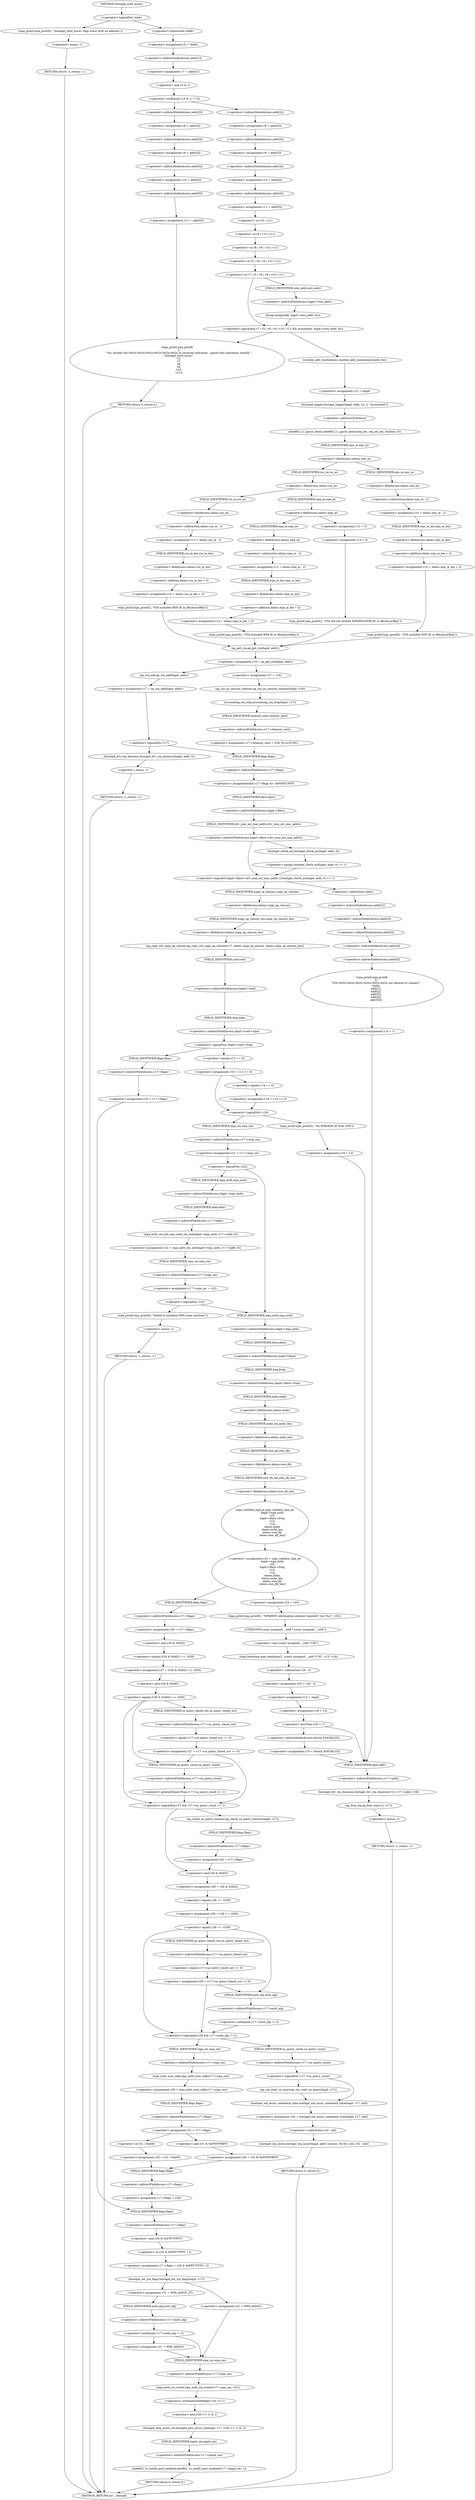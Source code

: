 digraph hostapd_notif_assoc {  
"1000165" [label = "(<operator>.logicalNot,!addr)" ]
"1000168" [label = "(wpa_printf,wpa_printf(2, \"hostapd_notif_assoc: Skip event with no address\"))" ]
"1000171" [label = "(RETURN,return -1;,return -1;)" ]
"1000172" [label = "(<operator>.minus,-1)" ]
"1000174" [label = "(<operator>.assignment,v5 = *addr)" ]
"1000176" [label = "(<operator>.indirection,*addr)" ]
"1000178" [label = "(<operator>.assignment,v7 = addr[1])" ]
"1000180" [label = "(<operator>.indirectIndexAccess,addr[1])" ]
"1000184" [label = "(<operator>.notEquals,(v5 & 1) != 0)" ]
"1000185" [label = "(<operator>.and,v5 & 1)" ]
"1000190" [label = "(<operator>.assignment,v8 = addr[2])" ]
"1000192" [label = "(<operator>.indirectIndexAccess,addr[2])" ]
"1000195" [label = "(<operator>.assignment,v9 = addr[3])" ]
"1000197" [label = "(<operator>.indirectIndexAccess,addr[3])" ]
"1000200" [label = "(<operator>.assignment,v10 = addr[4])" ]
"1000202" [label = "(<operator>.indirectIndexAccess,addr[4])" ]
"1000205" [label = "(<operator>.assignment,v11 = addr[5])" ]
"1000207" [label = "(<operator>.indirectIndexAccess,addr[5])" ]
"1000212" [label = "(<operator>.assignment,v8 = addr[2])" ]
"1000214" [label = "(<operator>.indirectIndexAccess,addr[2])" ]
"1000217" [label = "(<operator>.assignment,v9 = addr[3])" ]
"1000219" [label = "(<operator>.indirectIndexAccess,addr[3])" ]
"1000222" [label = "(<operator>.assignment,v10 = addr[4])" ]
"1000224" [label = "(<operator>.indirectIndexAccess,addr[4])" ]
"1000227" [label = "(<operator>.assignment,v11 = addr[5])" ]
"1000229" [label = "(<operator>.indirectIndexAccess,addr[5])" ]
"1000233" [label = "(<operator>.logicalAnd,v7 | v5 | v8 | v9 | v10 | v11 && bcmp(addr, hapd->own_addr, 6u))" ]
"1000234" [label = "(<operator>.or,v7 | v5 | v8 | v9 | v10 | v11)" ]
"1000236" [label = "(<operator>.or,v5 | v8 | v9 | v10 | v11)" ]
"1000238" [label = "(<operator>.or,v8 | v9 | v10 | v11)" ]
"1000240" [label = "(<operator>.or,v9 | v10 | v11)" ]
"1000242" [label = "(<operator>.or,v10 | v11)" ]
"1000245" [label = "(bcmp,bcmp(addr, hapd->own_addr, 6u))" ]
"1000247" [label = "(<operator>.indirectFieldAccess,hapd->own_addr)" ]
"1000249" [label = "(FIELD_IDENTIFIER,own_addr,own_addr)" ]
"1000252" [label = "(random_add_randomness,random_add_randomness(addr, 6u))" ]
"1000255" [label = "(<operator>.assignment,v12 = hapd)" ]
"1000258" [label = "(hostapd_logger,hostapd_logger(hapd, addr, 1u, 2, \"associated\"))" ]
"1000264" [label = "(ieee802_11_parse_elems,ieee802_11_parse_elems(req_ies, req_ies_len, &elems, 0))" ]
"1000267" [label = "(<operator>.addressOf,&elems)" ]
"1000271" [label = "(<operator>.fieldAccess,elems.wps_ie)" ]
"1000273" [label = "(FIELD_IDENTIFIER,wps_ie,wps_ie)" ]
"1000275" [label = "(<operator>.assignment,v13 = elems.wps_ie - 2)" ]
"1000277" [label = "(<operator>.subtraction,elems.wps_ie - 2)" ]
"1000278" [label = "(<operator>.fieldAccess,elems.wps_ie)" ]
"1000280" [label = "(FIELD_IDENTIFIER,wps_ie,wps_ie)" ]
"1000282" [label = "(<operator>.assignment,v14 = elems.wps_ie_len + 2)" ]
"1000284" [label = "(<operator>.addition,elems.wps_ie_len + 2)" ]
"1000285" [label = "(<operator>.fieldAccess,elems.wps_ie_len)" ]
"1000287" [label = "(FIELD_IDENTIFIER,wps_ie_len,wps_ie_len)" ]
"1000289" [label = "(wpa_printf,wpa_printf(2, \"STA included WPS IE in (Re)AssocReq\"))" ]
"1000294" [label = "(<operator>.fieldAccess,elems.rsn_ie)" ]
"1000296" [label = "(FIELD_IDENTIFIER,rsn_ie,rsn_ie)" ]
"1000298" [label = "(<operator>.assignment,v13 = elems.rsn_ie - 2)" ]
"1000300" [label = "(<operator>.subtraction,elems.rsn_ie - 2)" ]
"1000301" [label = "(<operator>.fieldAccess,elems.rsn_ie)" ]
"1000303" [label = "(FIELD_IDENTIFIER,rsn_ie,rsn_ie)" ]
"1000305" [label = "(<operator>.assignment,v14 = elems.rsn_ie_len + 2)" ]
"1000307" [label = "(<operator>.addition,elems.rsn_ie_len + 2)" ]
"1000308" [label = "(<operator>.fieldAccess,elems.rsn_ie_len)" ]
"1000310" [label = "(FIELD_IDENTIFIER,rsn_ie_len,rsn_ie_len)" ]
"1000312" [label = "(wpa_printf,wpa_printf(2, \"STA included RSN IE in (Re)AssocReq\"))" ]
"1000317" [label = "(<operator>.fieldAccess,elems.wpa_ie)" ]
"1000319" [label = "(FIELD_IDENTIFIER,wpa_ie,wpa_ie)" ]
"1000321" [label = "(<operator>.assignment,v13 = elems.wpa_ie - 2)" ]
"1000323" [label = "(<operator>.subtraction,elems.wpa_ie - 2)" ]
"1000324" [label = "(<operator>.fieldAccess,elems.wpa_ie)" ]
"1000326" [label = "(FIELD_IDENTIFIER,wpa_ie,wpa_ie)" ]
"1000328" [label = "(<operator>.assignment,v14 = elems.wpa_ie_len + 2)" ]
"1000330" [label = "(<operator>.addition,elems.wpa_ie_len + 2)" ]
"1000331" [label = "(<operator>.fieldAccess,elems.wpa_ie_len)" ]
"1000333" [label = "(FIELD_IDENTIFIER,wpa_ie_len,wpa_ie_len)" ]
"1000335" [label = "(wpa_printf,wpa_printf(2, \"STA included WPA IE in (Re)AssocReq\"))" ]
"1000340" [label = "(<operator>.assignment,v13 = 0)" ]
"1000343" [label = "(<operator>.assignment,v14 = 0)" ]
"1000346" [label = "(wpa_printf,wpa_printf(2, \"STA did not include WPS/RSN/WPA IE in (Re)AssocReq\"))" ]
"1000349" [label = "(<operator>.assignment,v16 = ap_get_sta(hapd, addr))" ]
"1000351" [label = "(ap_get_sta,ap_get_sta(hapd, addr))" ]
"1000357" [label = "(<operator>.assignment,v17 = v16)" ]
"1000360" [label = "(ap_sta_no_session_timeout,ap_sta_no_session_timeout(hapd, v16))" ]
"1000363" [label = "(accounting_sta_stop,accounting_sta_stop(hapd, v17))" ]
"1000366" [label = "(<operator>.assignment,v17->timeout_next = STA_NULLFUNC)" ]
"1000367" [label = "(<operator>.indirectFieldAccess,v17->timeout_next)" ]
"1000369" [label = "(FIELD_IDENTIFIER,timeout_next,timeout_next)" ]
"1000373" [label = "(<operator>.assignment,v17 = ap_sta_add(hapd, addr))" ]
"1000375" [label = "(ap_sta_add,ap_sta_add(hapd, addr))" ]
"1000379" [label = "(<operator>.logicalNot,!v17)" ]
"1000382" [label = "(hostapd_drv_sta_disassoc,hostapd_drv_sta_disassoc(hapd, addr, 5))" ]
"1000386" [label = "(RETURN,return -1;,return -1;)" ]
"1000387" [label = "(<operator>.minus,-1)" ]
"1000389" [label = "(<operators>.assignmentAnd,v17->flags &= 0xFFFECFFF)" ]
"1000390" [label = "(<operator>.indirectFieldAccess,v17->flags)" ]
"1000392" [label = "(FIELD_IDENTIFIER,flags,flags)" ]
"1000395" [label = "(<operator>.logicalOr,hapd->iface->drv_max_acl_mac_addrs || hostapd_check_acl(hapd, addr, 0) == 1)" ]
"1000396" [label = "(<operator>.indirectFieldAccess,hapd->iface->drv_max_acl_mac_addrs)" ]
"1000397" [label = "(<operator>.indirectFieldAccess,hapd->iface)" ]
"1000399" [label = "(FIELD_IDENTIFIER,iface,iface)" ]
"1000400" [label = "(FIELD_IDENTIFIER,drv_max_acl_mac_addrs,drv_max_acl_mac_addrs)" ]
"1000401" [label = "(<operator>.equals,hostapd_check_acl(hapd, addr, 0) == 1)" ]
"1000402" [label = "(hostapd_check_acl,hostapd_check_acl(hapd, addr, 0))" ]
"1000408" [label = "(ap_copy_sta_supp_op_classes,ap_copy_sta_supp_op_classes(v17, elems.supp_op_classes, elems.supp_op_classes_len))" ]
"1000410" [label = "(<operator>.fieldAccess,elems.supp_op_classes)" ]
"1000412" [label = "(FIELD_IDENTIFIER,supp_op_classes,supp_op_classes)" ]
"1000413" [label = "(<operator>.fieldAccess,elems.supp_op_classes_len)" ]
"1000415" [label = "(FIELD_IDENTIFIER,supp_op_classes_len,supp_op_classes_len)" ]
"1000417" [label = "(<operator>.logicalNot,!hapd->conf->wpa)" ]
"1000418" [label = "(<operator>.indirectFieldAccess,hapd->conf->wpa)" ]
"1000419" [label = "(<operator>.indirectFieldAccess,hapd->conf)" ]
"1000421" [label = "(FIELD_IDENTIFIER,conf,conf)" ]
"1000422" [label = "(FIELD_IDENTIFIER,wpa,wpa)" ]
"1000424" [label = "(<operator>.assignment,v20 = v17->flags)" ]
"1000426" [label = "(<operator>.indirectFieldAccess,v17->flags)" ]
"1000428" [label = "(FIELD_IDENTIFIER,flags,flags)" ]
"1000430" [label = "(<operator>.assignment,v18 = v13 == 0)" ]
"1000432" [label = "(<operator>.equals,v13 == 0)" ]
"1000437" [label = "(<operator>.assignment,v18 = v14 == 0)" ]
"1000439" [label = "(<operator>.equals,v14 == 0)" ]
"1000443" [label = "(<operator>.logicalNot,!v18)" ]
"1000446" [label = "(<operator>.assignment,v22 = v17->wpa_sm)" ]
"1000448" [label = "(<operator>.indirectFieldAccess,v17->wpa_sm)" ]
"1000450" [label = "(FIELD_IDENTIFIER,wpa_sm,wpa_sm)" ]
"1000452" [label = "(<operator>.logicalNot,!v22)" ]
"1000455" [label = "(<operator>.assignment,v22 = wpa_auth_sta_init(hapd->wpa_auth, v17->addr, 0))" ]
"1000457" [label = "(wpa_auth_sta_init,wpa_auth_sta_init(hapd->wpa_auth, v17->addr, 0))" ]
"1000458" [label = "(<operator>.indirectFieldAccess,hapd->wpa_auth)" ]
"1000460" [label = "(FIELD_IDENTIFIER,wpa_auth,wpa_auth)" ]
"1000461" [label = "(<operator>.indirectFieldAccess,v17->addr)" ]
"1000463" [label = "(FIELD_IDENTIFIER,addr,addr)" ]
"1000465" [label = "(<operator>.assignment,v17->wpa_sm = v22)" ]
"1000466" [label = "(<operator>.indirectFieldAccess,v17->wpa_sm)" ]
"1000468" [label = "(FIELD_IDENTIFIER,wpa_sm,wpa_sm)" ]
"1000471" [label = "(<operator>.logicalNot,!v22)" ]
"1000474" [label = "(wpa_printf,wpa_printf(5, \"Failed to initialize WPA state machine\"))" ]
"1000477" [label = "(RETURN,return -1;,return -1;)" ]
"1000478" [label = "(<operator>.minus,-1)" ]
"1000480" [label = "(<operator>.assignment,v23 = wpa_validate_wpa_ie(\n                  hapd->wpa_auth,\n                  v22,\n                  hapd->iface->freq,\n                  v13,\n                  v14,\n                  elems.mdie,\n                  elems.mdie_len,\n                  elems.owe_dh,\n                  elems.owe_dh_len))" ]
"1000482" [label = "(wpa_validate_wpa_ie,wpa_validate_wpa_ie(\n                  hapd->wpa_auth,\n                  v22,\n                  hapd->iface->freq,\n                  v13,\n                  v14,\n                  elems.mdie,\n                  elems.mdie_len,\n                  elems.owe_dh,\n                  elems.owe_dh_len))" ]
"1000483" [label = "(<operator>.indirectFieldAccess,hapd->wpa_auth)" ]
"1000485" [label = "(FIELD_IDENTIFIER,wpa_auth,wpa_auth)" ]
"1000487" [label = "(<operator>.indirectFieldAccess,hapd->iface->freq)" ]
"1000488" [label = "(<operator>.indirectFieldAccess,hapd->iface)" ]
"1000490" [label = "(FIELD_IDENTIFIER,iface,iface)" ]
"1000491" [label = "(FIELD_IDENTIFIER,freq,freq)" ]
"1000494" [label = "(<operator>.fieldAccess,elems.mdie)" ]
"1000496" [label = "(FIELD_IDENTIFIER,mdie,mdie)" ]
"1000497" [label = "(<operator>.fieldAccess,elems.mdie_len)" ]
"1000499" [label = "(FIELD_IDENTIFIER,mdie_len,mdie_len)" ]
"1000500" [label = "(<operator>.fieldAccess,elems.owe_dh)" ]
"1000502" [label = "(FIELD_IDENTIFIER,owe_dh,owe_dh)" ]
"1000503" [label = "(<operator>.fieldAccess,elems.owe_dh_len)" ]
"1000505" [label = "(FIELD_IDENTIFIER,owe_dh_len,owe_dh_len)" ]
"1000509" [label = "(<operator>.assignment,v24 = v23)" ]
"1000512" [label = "(wpa_printf,wpa_printf(2, \"WPA/RSN information element rejected? (res %u)\", v23))" ]
"1000516" [label = "(wpa_hexdump,wpa_hexdump(2, (const unsigned __int8 *)\"IE\", v13, v14))" ]
"1000518" [label = "(<operator>.cast,(const unsigned __int8 *)\"IE\")" ]
"1000519" [label = "(UNKNOWN,const unsigned __int8 *,const unsigned __int8 *)" ]
"1000523" [label = "(<operator>.assignment,v25 = v24 - 2)" ]
"1000525" [label = "(<operator>.subtraction,v24 - 2)" ]
"1000528" [label = "(<operator>.assignment,v12 = hapd)" ]
"1000531" [label = "(<operator>.assignment,v19 = 13)" ]
"1000535" [label = "(<operator>.lessThan,v25 < 7)" ]
"1000538" [label = "(<operator>.assignment,v19 = dword_934C8[v25])" ]
"1000540" [label = "(<operator>.indirectIndexAccess,dword_934C8[v25])" ]
"1000544" [label = "(<operator>.assignment,v26 = v17->flags)" ]
"1000546" [label = "(<operator>.indirectFieldAccess,v17->flags)" ]
"1000548" [label = "(FIELD_IDENTIFIER,flags,flags)" ]
"1000549" [label = "(<operator>.assignment,v27 = (v26 & 0x402) == 1026)" ]
"1000551" [label = "(<operator>.equals,(v26 & 0x402) == 1026)" ]
"1000552" [label = "(<operator>.and,v26 & 0x402)" ]
"1000557" [label = "(<operator>.equals,(v26 & 0x402) == 1026)" ]
"1000558" [label = "(<operator>.and,v26 & 0x402)" ]
"1000562" [label = "(<operator>.assignment,v27 = v17->sa_query_timed_out == 0)" ]
"1000564" [label = "(<operator>.equals,v17->sa_query_timed_out == 0)" ]
"1000565" [label = "(<operator>.indirectFieldAccess,v17->sa_query_timed_out)" ]
"1000567" [label = "(FIELD_IDENTIFIER,sa_query_timed_out,sa_query_timed_out)" ]
"1000570" [label = "(<operator>.logicalAnd,v27 && v17->sa_query_count >= 1)" ]
"1000572" [label = "(<operator>.greaterEqualsThan,v17->sa_query_count >= 1)" ]
"1000573" [label = "(<operator>.indirectFieldAccess,v17->sa_query_count)" ]
"1000575" [label = "(FIELD_IDENTIFIER,sa_query_count,sa_query_count)" ]
"1000578" [label = "(ap_check_sa_query_timeout,ap_check_sa_query_timeout(hapd, v17))" ]
"1000581" [label = "(<operator>.assignment,v26 = v17->flags)" ]
"1000583" [label = "(<operator>.indirectFieldAccess,v17->flags)" ]
"1000585" [label = "(FIELD_IDENTIFIER,flags,flags)" ]
"1000586" [label = "(<operator>.assignment,v28 = v26 & 0x402)" ]
"1000588" [label = "(<operator>.and,v26 & 0x402)" ]
"1000591" [label = "(<operator>.assignment,v29 = v28 == 1026)" ]
"1000593" [label = "(<operator>.equals,v28 == 1026)" ]
"1000597" [label = "(<operator>.equals,v28 == 1026)" ]
"1000600" [label = "(<operator>.assignment,v29 = v17->sa_query_timed_out == 0)" ]
"1000602" [label = "(<operator>.equals,v17->sa_query_timed_out == 0)" ]
"1000603" [label = "(<operator>.indirectFieldAccess,v17->sa_query_timed_out)" ]
"1000605" [label = "(FIELD_IDENTIFIER,sa_query_timed_out,sa_query_timed_out)" ]
"1000608" [label = "(<operator>.logicalAnd,v29 && v17->auth_alg != 2)" ]
"1000610" [label = "(<operator>.notEquals,v17->auth_alg != 2)" ]
"1000611" [label = "(<operator>.indirectFieldAccess,v17->auth_alg)" ]
"1000613" [label = "(FIELD_IDENTIFIER,auth_alg,auth_alg)" ]
"1000617" [label = "(<operator>.logicalNot,!v17->sa_query_count)" ]
"1000618" [label = "(<operator>.indirectFieldAccess,v17->sa_query_count)" ]
"1000620" [label = "(FIELD_IDENTIFIER,sa_query_count,sa_query_count)" ]
"1000621" [label = "(ap_sta_start_sa_query,ap_sta_start_sa_query(hapd, v17))" ]
"1000624" [label = "(<operator>.assignment,v32 = hostapd_eid_assoc_comeback_time(hapd, v17, eid))" ]
"1000626" [label = "(hostapd_eid_assoc_comeback_time,hostapd_eid_assoc_comeback_time(hapd, v17, eid))" ]
"1000630" [label = "(hostapd_sta_assoc,hostapd_sta_assoc(hapd, addr, reassoc, 0x1Eu, eid, v32 - eid))" ]
"1000636" [label = "(<operator>.subtraction,v32 - eid)" ]
"1000639" [label = "(RETURN,return 0;,return 0;)" ]
"1000641" [label = "(<operator>.assignment,v30 = wpa_auth_uses_mfp(v17->wpa_sm))" ]
"1000643" [label = "(wpa_auth_uses_mfp,wpa_auth_uses_mfp(v17->wpa_sm))" ]
"1000644" [label = "(<operator>.indirectFieldAccess,v17->wpa_sm)" ]
"1000646" [label = "(FIELD_IDENTIFIER,wpa_sm,wpa_sm)" ]
"1000647" [label = "(<operator>.assignment,v31 = v17->flags)" ]
"1000649" [label = "(<operator>.indirectFieldAccess,v17->flags)" ]
"1000651" [label = "(FIELD_IDENTIFIER,flags,flags)" ]
"1000654" [label = "(<operator>.assignment,v20 = v31 | 0x400)" ]
"1000656" [label = "(<operator>.or,v31 | 0x400)" ]
"1000660" [label = "(<operator>.assignment,v20 = v31 & 0xFFFFFBFF)" ]
"1000662" [label = "(<operator>.and,v31 & 0xFFFFFBFF)" ]
"1000665" [label = "(<operator>.assignment,v17->flags = v20)" ]
"1000666" [label = "(<operator>.indirectFieldAccess,v17->flags)" ]
"1000668" [label = "(FIELD_IDENTIFIER,flags,flags)" ]
"1000671" [label = "(<operator>.assignment,v17->flags = v20 & 0xFFF7FFFC | 3)" ]
"1000672" [label = "(<operator>.indirectFieldAccess,v17->flags)" ]
"1000674" [label = "(FIELD_IDENTIFIER,flags,flags)" ]
"1000675" [label = "(<operator>.or,v20 & 0xFFF7FFFC | 3)" ]
"1000676" [label = "(<operator>.and,v20 & 0xFFF7FFFC)" ]
"1000680" [label = "(hostapd_set_sta_flags,hostapd_set_sta_flags(hapd, v17))" ]
"1000686" [label = "(<operator>.assignment,v21 = WPA_ASSOC_FT)" ]
"1000690" [label = "(<operator>.notEquals,v17->auth_alg != 2)" ]
"1000691" [label = "(<operator>.indirectFieldAccess,v17->auth_alg)" ]
"1000693" [label = "(FIELD_IDENTIFIER,auth_alg,auth_alg)" ]
"1000695" [label = "(<operator>.assignment,v21 = WPA_ASSOC)" ]
"1000700" [label = "(<operator>.assignment,v21 = WPA_ASSOC)" ]
"1000703" [label = "(wpa_auth_sm_event,wpa_auth_sm_event(v17->wpa_sm, v21))" ]
"1000704" [label = "(<operator>.indirectFieldAccess,v17->wpa_sm)" ]
"1000706" [label = "(FIELD_IDENTIFIER,wpa_sm,wpa_sm)" ]
"1000708" [label = "(hostapd_new_assoc_sta,hostapd_new_assoc_sta(hapd, v17, (v20 >> 1) & 1))" ]
"1000711" [label = "(<operator>.and,(v20 >> 1) & 1)" ]
"1000712" [label = "(<operator>.arithmeticShiftRight,v20 >> 1)" ]
"1000716" [label = "(ieee802_1x_notify_port_enabled,ieee802_1x_notify_port_enabled(v17->eapol_sm, 1))" ]
"1000717" [label = "(<operator>.indirectFieldAccess,v17->eapol_sm)" ]
"1000719" [label = "(FIELD_IDENTIFIER,eapol_sm,eapol_sm)" ]
"1000721" [label = "(RETURN,return 0;,return 0;)" ]
"1000723" [label = "(wpa_printf,wpa_printf(2, \"No WPA/RSN IE from STA\"))" ]
"1000726" [label = "(<operator>.assignment,v19 = 13)" ]
"1000731" [label = "(wpa_printf,wpa_printf(\n          3,\n          \"STA %02x:%02x:%02x:%02x:%02x:%02x not allowed to connect\",\n          *addr,\n          addr[1],\n          addr[2],\n          addr[3],\n          addr[4],\n          addr[5]))" ]
"1000734" [label = "(<operator>.indirection,*addr)" ]
"1000736" [label = "(<operator>.indirectIndexAccess,addr[1])" ]
"1000739" [label = "(<operator>.indirectIndexAccess,addr[2])" ]
"1000742" [label = "(<operator>.indirectIndexAccess,addr[3])" ]
"1000745" [label = "(<operator>.indirectIndexAccess,addr[4])" ]
"1000748" [label = "(<operator>.indirectIndexAccess,addr[5])" ]
"1000751" [label = "(<operator>.assignment,v19 = 1)" ]
"1000755" [label = "(hostapd_drv_sta_disassoc,hostapd_drv_sta_disassoc(v12, v17->addr, v19))" ]
"1000757" [label = "(<operator>.indirectFieldAccess,v17->addr)" ]
"1000759" [label = "(FIELD_IDENTIFIER,addr,addr)" ]
"1000761" [label = "(ap_free_sta,ap_free_sta(v12, v17))" ]
"1000764" [label = "(RETURN,return -1;,return -1;)" ]
"1000765" [label = "(<operator>.minus,-1)" ]
"1000767" [label = "(wpa_printf,wpa_printf(\n    2,\n    \"%s: Invalid SA=%02x:%02x:%02x:%02x:%02x:%02x in received indication - ignore this indication silently\",\n    \"hostapd_notif_assoc\",\n    v5,\n    v7,\n    v8,\n    v9,\n    v10,\n    v11))" ]
"1000777" [label = "(RETURN,return 0;,return 0;)" ]
"1000129" [label = "(METHOD,hostapd_notif_assoc)" ]
"1000779" [label = "(METHOD_RETURN,int __fastcall)" ]
  "1000165" -> "1000168" 
  "1000165" -> "1000176" 
  "1000168" -> "1000172" 
  "1000171" -> "1000779" 
  "1000172" -> "1000171" 
  "1000174" -> "1000180" 
  "1000176" -> "1000174" 
  "1000178" -> "1000185" 
  "1000180" -> "1000178" 
  "1000184" -> "1000192" 
  "1000184" -> "1000214" 
  "1000185" -> "1000184" 
  "1000190" -> "1000197" 
  "1000192" -> "1000190" 
  "1000195" -> "1000202" 
  "1000197" -> "1000195" 
  "1000200" -> "1000207" 
  "1000202" -> "1000200" 
  "1000205" -> "1000767" 
  "1000207" -> "1000205" 
  "1000212" -> "1000219" 
  "1000214" -> "1000212" 
  "1000217" -> "1000224" 
  "1000219" -> "1000217" 
  "1000222" -> "1000229" 
  "1000224" -> "1000222" 
  "1000227" -> "1000242" 
  "1000229" -> "1000227" 
  "1000233" -> "1000252" 
  "1000233" -> "1000767" 
  "1000234" -> "1000233" 
  "1000234" -> "1000249" 
  "1000236" -> "1000234" 
  "1000238" -> "1000236" 
  "1000240" -> "1000238" 
  "1000242" -> "1000240" 
  "1000245" -> "1000233" 
  "1000247" -> "1000245" 
  "1000249" -> "1000247" 
  "1000252" -> "1000255" 
  "1000255" -> "1000258" 
  "1000258" -> "1000267" 
  "1000264" -> "1000273" 
  "1000267" -> "1000264" 
  "1000271" -> "1000280" 
  "1000271" -> "1000296" 
  "1000273" -> "1000271" 
  "1000275" -> "1000287" 
  "1000277" -> "1000275" 
  "1000278" -> "1000277" 
  "1000280" -> "1000278" 
  "1000282" -> "1000289" 
  "1000284" -> "1000282" 
  "1000285" -> "1000284" 
  "1000287" -> "1000285" 
  "1000289" -> "1000351" 
  "1000294" -> "1000303" 
  "1000294" -> "1000319" 
  "1000296" -> "1000294" 
  "1000298" -> "1000310" 
  "1000300" -> "1000298" 
  "1000301" -> "1000300" 
  "1000303" -> "1000301" 
  "1000305" -> "1000312" 
  "1000307" -> "1000305" 
  "1000308" -> "1000307" 
  "1000310" -> "1000308" 
  "1000312" -> "1000351" 
  "1000317" -> "1000326" 
  "1000317" -> "1000340" 
  "1000319" -> "1000317" 
  "1000321" -> "1000333" 
  "1000323" -> "1000321" 
  "1000324" -> "1000323" 
  "1000326" -> "1000324" 
  "1000328" -> "1000335" 
  "1000330" -> "1000328" 
  "1000331" -> "1000330" 
  "1000333" -> "1000331" 
  "1000335" -> "1000351" 
  "1000340" -> "1000343" 
  "1000343" -> "1000346" 
  "1000346" -> "1000351" 
  "1000349" -> "1000357" 
  "1000349" -> "1000375" 
  "1000351" -> "1000349" 
  "1000357" -> "1000360" 
  "1000360" -> "1000363" 
  "1000363" -> "1000369" 
  "1000366" -> "1000392" 
  "1000367" -> "1000366" 
  "1000369" -> "1000367" 
  "1000373" -> "1000379" 
  "1000375" -> "1000373" 
  "1000379" -> "1000382" 
  "1000379" -> "1000392" 
  "1000382" -> "1000387" 
  "1000386" -> "1000779" 
  "1000387" -> "1000386" 
  "1000389" -> "1000399" 
  "1000390" -> "1000389" 
  "1000392" -> "1000390" 
  "1000395" -> "1000412" 
  "1000395" -> "1000734" 
  "1000396" -> "1000395" 
  "1000396" -> "1000402" 
  "1000397" -> "1000400" 
  "1000399" -> "1000397" 
  "1000400" -> "1000396" 
  "1000401" -> "1000395" 
  "1000402" -> "1000401" 
  "1000408" -> "1000421" 
  "1000410" -> "1000415" 
  "1000412" -> "1000410" 
  "1000413" -> "1000408" 
  "1000415" -> "1000413" 
  "1000417" -> "1000428" 
  "1000417" -> "1000432" 
  "1000418" -> "1000417" 
  "1000419" -> "1000422" 
  "1000421" -> "1000419" 
  "1000422" -> "1000418" 
  "1000424" -> "1000674" 
  "1000426" -> "1000424" 
  "1000428" -> "1000426" 
  "1000430" -> "1000439" 
  "1000430" -> "1000443" 
  "1000432" -> "1000430" 
  "1000437" -> "1000443" 
  "1000439" -> "1000437" 
  "1000443" -> "1000450" 
  "1000443" -> "1000723" 
  "1000446" -> "1000452" 
  "1000448" -> "1000446" 
  "1000450" -> "1000448" 
  "1000452" -> "1000460" 
  "1000452" -> "1000485" 
  "1000455" -> "1000468" 
  "1000457" -> "1000455" 
  "1000458" -> "1000463" 
  "1000460" -> "1000458" 
  "1000461" -> "1000457" 
  "1000463" -> "1000461" 
  "1000465" -> "1000471" 
  "1000466" -> "1000465" 
  "1000468" -> "1000466" 
  "1000471" -> "1000474" 
  "1000471" -> "1000485" 
  "1000474" -> "1000478" 
  "1000477" -> "1000779" 
  "1000478" -> "1000477" 
  "1000480" -> "1000509" 
  "1000480" -> "1000548" 
  "1000482" -> "1000480" 
  "1000483" -> "1000490" 
  "1000485" -> "1000483" 
  "1000487" -> "1000496" 
  "1000488" -> "1000491" 
  "1000490" -> "1000488" 
  "1000491" -> "1000487" 
  "1000494" -> "1000499" 
  "1000496" -> "1000494" 
  "1000497" -> "1000502" 
  "1000499" -> "1000497" 
  "1000500" -> "1000505" 
  "1000502" -> "1000500" 
  "1000503" -> "1000482" 
  "1000505" -> "1000503" 
  "1000509" -> "1000512" 
  "1000512" -> "1000519" 
  "1000516" -> "1000525" 
  "1000518" -> "1000516" 
  "1000519" -> "1000518" 
  "1000523" -> "1000528" 
  "1000525" -> "1000523" 
  "1000528" -> "1000531" 
  "1000531" -> "1000535" 
  "1000535" -> "1000540" 
  "1000535" -> "1000759" 
  "1000538" -> "1000759" 
  "1000540" -> "1000538" 
  "1000544" -> "1000552" 
  "1000546" -> "1000544" 
  "1000548" -> "1000546" 
  "1000549" -> "1000558" 
  "1000551" -> "1000549" 
  "1000552" -> "1000551" 
  "1000557" -> "1000567" 
  "1000557" -> "1000570" 
  "1000557" -> "1000575" 
  "1000558" -> "1000557" 
  "1000562" -> "1000570" 
  "1000562" -> "1000575" 
  "1000564" -> "1000562" 
  "1000565" -> "1000564" 
  "1000567" -> "1000565" 
  "1000570" -> "1000578" 
  "1000570" -> "1000588" 
  "1000572" -> "1000570" 
  "1000573" -> "1000572" 
  "1000575" -> "1000573" 
  "1000578" -> "1000585" 
  "1000581" -> "1000588" 
  "1000583" -> "1000581" 
  "1000585" -> "1000583" 
  "1000586" -> "1000593" 
  "1000588" -> "1000586" 
  "1000591" -> "1000597" 
  "1000593" -> "1000591" 
  "1000597" -> "1000605" 
  "1000597" -> "1000608" 
  "1000597" -> "1000613" 
  "1000600" -> "1000608" 
  "1000600" -> "1000613" 
  "1000602" -> "1000600" 
  "1000603" -> "1000602" 
  "1000605" -> "1000603" 
  "1000608" -> "1000620" 
  "1000608" -> "1000646" 
  "1000610" -> "1000608" 
  "1000611" -> "1000610" 
  "1000613" -> "1000611" 
  "1000617" -> "1000621" 
  "1000617" -> "1000626" 
  "1000618" -> "1000617" 
  "1000620" -> "1000618" 
  "1000621" -> "1000626" 
  "1000624" -> "1000636" 
  "1000626" -> "1000624" 
  "1000630" -> "1000639" 
  "1000636" -> "1000630" 
  "1000639" -> "1000779" 
  "1000641" -> "1000651" 
  "1000643" -> "1000641" 
  "1000644" -> "1000643" 
  "1000646" -> "1000644" 
  "1000647" -> "1000656" 
  "1000647" -> "1000662" 
  "1000649" -> "1000647" 
  "1000651" -> "1000649" 
  "1000654" -> "1000668" 
  "1000656" -> "1000654" 
  "1000660" -> "1000668" 
  "1000662" -> "1000660" 
  "1000665" -> "1000674" 
  "1000666" -> "1000665" 
  "1000668" -> "1000666" 
  "1000671" -> "1000680" 
  "1000672" -> "1000676" 
  "1000674" -> "1000672" 
  "1000675" -> "1000671" 
  "1000676" -> "1000675" 
  "1000680" -> "1000686" 
  "1000680" -> "1000700" 
  "1000686" -> "1000693" 
  "1000690" -> "1000695" 
  "1000690" -> "1000706" 
  "1000691" -> "1000690" 
  "1000693" -> "1000691" 
  "1000695" -> "1000706" 
  "1000700" -> "1000706" 
  "1000703" -> "1000712" 
  "1000704" -> "1000703" 
  "1000706" -> "1000704" 
  "1000708" -> "1000719" 
  "1000711" -> "1000708" 
  "1000712" -> "1000711" 
  "1000716" -> "1000721" 
  "1000717" -> "1000716" 
  "1000719" -> "1000717" 
  "1000721" -> "1000779" 
  "1000723" -> "1000726" 
  "1000726" -> "1000759" 
  "1000731" -> "1000751" 
  "1000734" -> "1000736" 
  "1000736" -> "1000739" 
  "1000739" -> "1000742" 
  "1000742" -> "1000745" 
  "1000745" -> "1000748" 
  "1000748" -> "1000731" 
  "1000751" -> "1000759" 
  "1000755" -> "1000761" 
  "1000757" -> "1000755" 
  "1000759" -> "1000757" 
  "1000761" -> "1000765" 
  "1000764" -> "1000779" 
  "1000765" -> "1000764" 
  "1000767" -> "1000777" 
  "1000777" -> "1000779" 
  "1000129" -> "1000165" 
}
